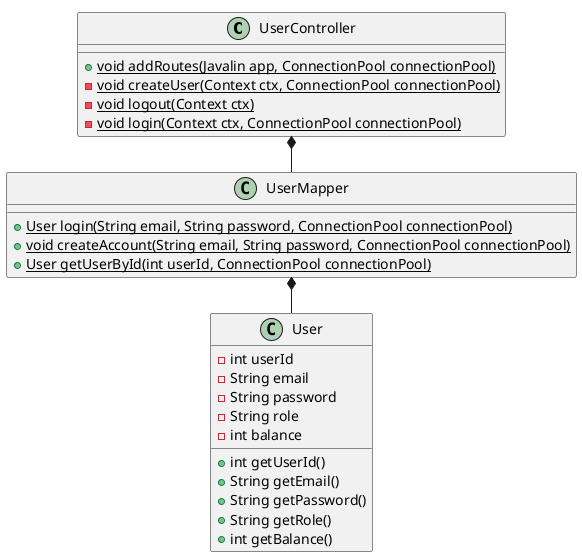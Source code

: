 @startuml
'https://plantuml.com/class-diagram

!pragma layout smetana

class UserController {
+ {static} void addRoutes(Javalin app, ConnectionPool connectionPool)
- {static} void createUser(Context ctx, ConnectionPool connectionPool)
- {static} void logout(Context ctx)
- {static} void login(Context ctx, ConnectionPool connectionPool)
}

class UserMapper {
+ {static} User login(String email, String password, ConnectionPool connectionPool)
+ {static} void createAccount(String email, String password, ConnectionPool connectionPool)
+ {static} User getUserById(int userId, ConnectionPool connectionPool)
}

class User {
- int userId
- String email
- String password
- String role
- int balance

+ int getUserId()
+ String getEmail()
+ String getPassword()
+ String getRole()
+ int getBalance()
}

UserController *-- UserMapper

UserMapper *-- User

@enduml